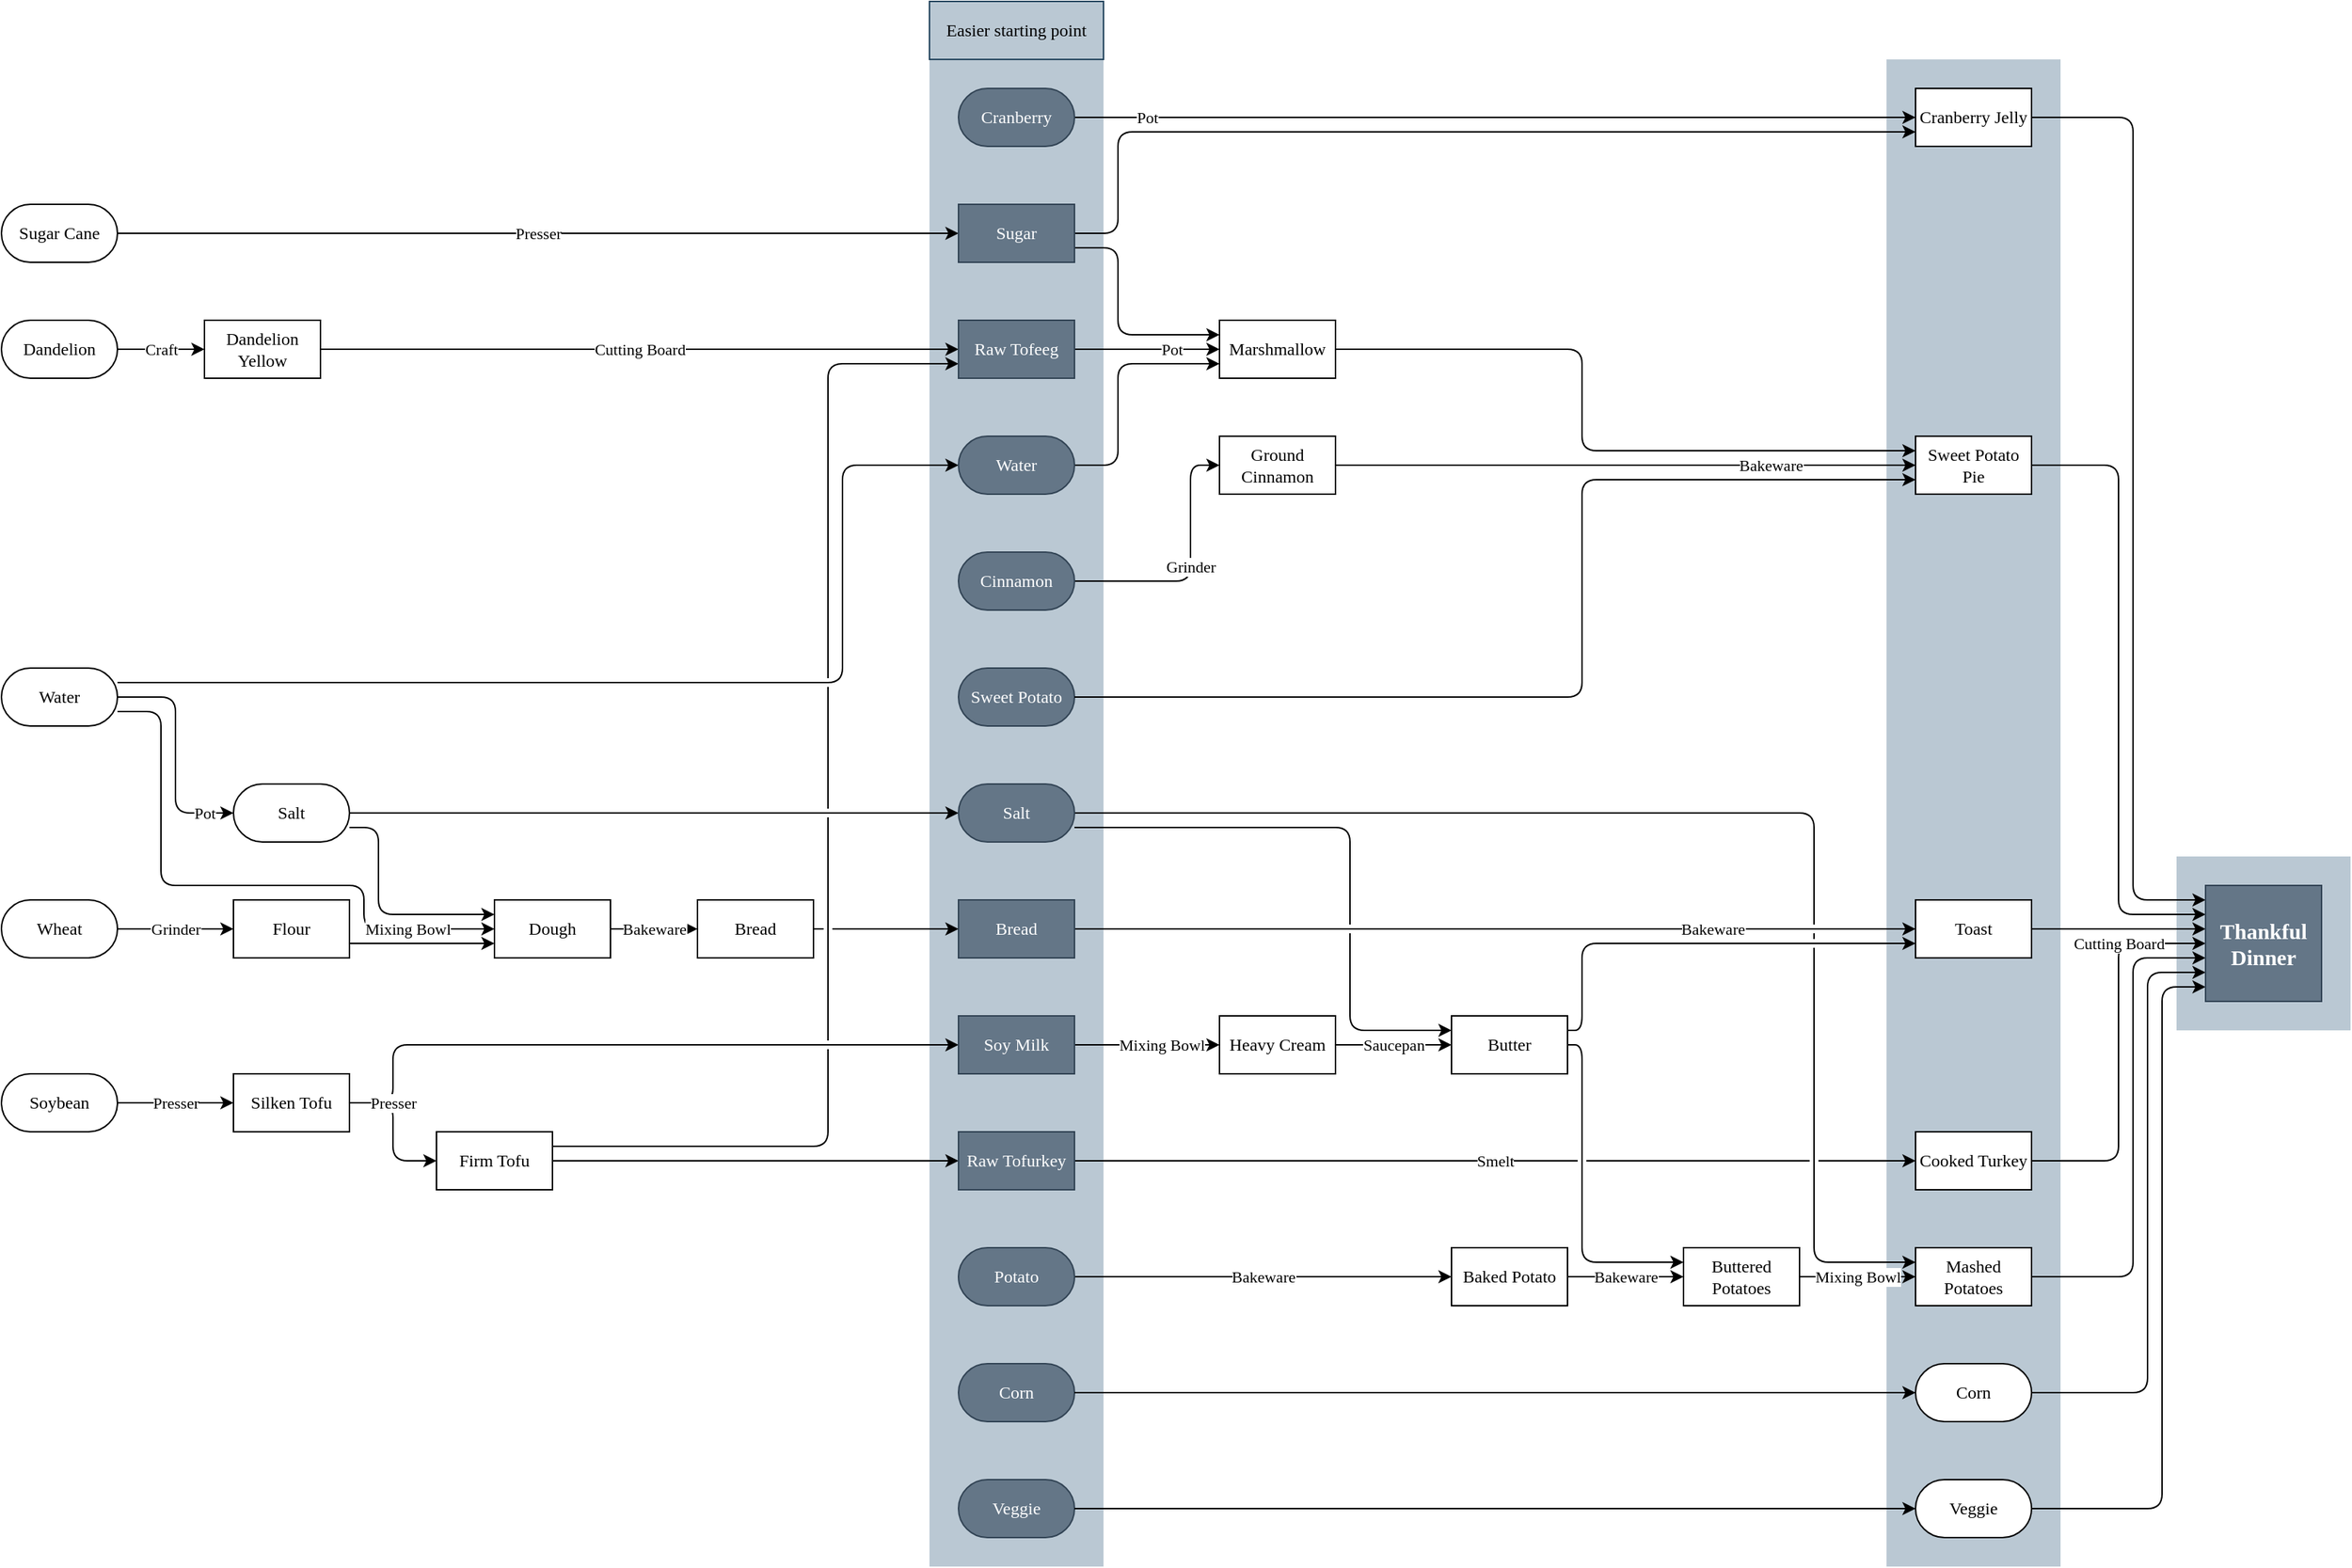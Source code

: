 <mxfile version="14.1.8" type="device" pages="2"><diagram name="Copy of Copy of Page-2" id="fVWn1K4EmWnasQKY7UFF"><mxGraphModel dx="1086" dy="846" grid="1" gridSize="10" guides="1" tooltips="1" connect="1" arrows="1" fold="1" page="1" pageScale="1" pageWidth="827" pageHeight="1169" math="0" shadow="0" extFonts="century gothic^https://fonts.googleapis.com/css?family=century+gothic"><root><mxCell id="wWzTCVLIrNzynzeQFLA0-0"/><mxCell id="wWzTCVLIrNzynzeQFLA0-1" parent="wWzTCVLIrNzynzeQFLA0-0"/><mxCell id="wWzTCVLIrNzynzeQFLA0-2" value="" style="rounded=0;whiteSpace=wrap;html=1;shadow=0;glass=0;startSize=0;fillColor=#bac8d3;strokeColor=none;fontFamily=century gothic;FType=g;" parent="wWzTCVLIrNzynzeQFLA0-1" vertex="1"><mxGeometry x="1520" y="650" width="120" height="120" as="geometry"/></mxCell><mxCell id="wWzTCVLIrNzynzeQFLA0-3" value="" style="rounded=0;whiteSpace=wrap;html=1;shadow=0;glass=0;startSize=0;fillColor=#bac8d3;strokeColor=none;fontFamily=century gothic;FType=g;" parent="wWzTCVLIrNzynzeQFLA0-1" vertex="1"><mxGeometry x="1320" y="100" width="120" height="1040" as="geometry"/></mxCell><mxCell id="wWzTCVLIrNzynzeQFLA0-4" value="" style="rounded=0;whiteSpace=wrap;html=1;shadow=0;glass=0;startSize=0;fillColor=#bac8d3;strokeColor=none;fontFamily=century gothic;FType=g;" parent="wWzTCVLIrNzynzeQFLA0-1" vertex="1"><mxGeometry x="660" y="100" width="120" height="1040" as="geometry"/></mxCell><mxCell id="wWzTCVLIrNzynzeQFLA0-5" value="Presser" style="edgeStyle=orthogonalEdgeStyle;rounded=1;orthogonalLoop=1;jettySize=auto;html=1;startSize=0;jumpStyle=gap;fontFamily=century gothic;FType=g;" parent="wWzTCVLIrNzynzeQFLA0-1" source="wWzTCVLIrNzynzeQFLA0-6" target="wWzTCVLIrNzynzeQFLA0-32" edge="1"><mxGeometry relative="1" as="geometry"/></mxCell><mxCell id="wWzTCVLIrNzynzeQFLA0-6" value="Sugar Cane" style="rounded=1;whiteSpace=wrap;html=1;startSize=0;arcSize=50;fontFamily=century gothic;FType=g;" parent="wWzTCVLIrNzynzeQFLA0-1" vertex="1"><mxGeometry x="20" y="200" width="80" height="40" as="geometry"/></mxCell><mxCell id="wWzTCVLIrNzynzeQFLA0-7" value="Grinder" style="edgeStyle=orthogonalEdgeStyle;rounded=1;orthogonalLoop=1;jettySize=auto;html=1;startSize=0;jumpStyle=gap;entryX=0;entryY=0.5;entryDx=0;entryDy=0;fontFamily=century gothic;FType=g;" parent="wWzTCVLIrNzynzeQFLA0-1" source="wWzTCVLIrNzynzeQFLA0-8" target="wWzTCVLIrNzynzeQFLA0-34" edge="1"><mxGeometry relative="1" as="geometry"><Array as="points"><mxPoint x="840" y="460"/><mxPoint x="840" y="380"/></Array></mxGeometry></mxCell><mxCell id="wWzTCVLIrNzynzeQFLA0-8" value="Cinnamon" style="rounded=1;whiteSpace=wrap;html=1;startSize=0;arcSize=50;fillColor=#647687;strokeColor=#314354;fontColor=#ffffff;fontFamily=century gothic;FType=g;" parent="wWzTCVLIrNzynzeQFLA0-1" vertex="1"><mxGeometry x="680" y="440" width="80" height="40" as="geometry"/></mxCell><mxCell id="wWzTCVLIrNzynzeQFLA0-10" value="Sweet Potato" style="rounded=1;whiteSpace=wrap;html=1;startSize=0;arcSize=50;fillColor=#647687;strokeColor=#314354;fontColor=#ffffff;fontFamily=century gothic;FType=g;" parent="wWzTCVLIrNzynzeQFLA0-1" vertex="1"><mxGeometry x="680" y="520" width="80" height="40" as="geometry"/></mxCell><mxCell id="wWzTCVLIrNzynzeQFLA0-11" value="Pot" style="edgeStyle=orthogonalEdgeStyle;rounded=1;orthogonalLoop=1;jettySize=auto;html=1;startSize=0;entryX=0;entryY=0.5;entryDx=0;entryDy=0;jumpStyle=gap;fontFamily=century gothic;FType=g;" parent="wWzTCVLIrNzynzeQFLA0-1" source="wWzTCVLIrNzynzeQFLA0-14" target="wWzTCVLIrNzynzeQFLA0-17" edge="1"><mxGeometry x="0.75" relative="1" as="geometry"><Array as="points"><mxPoint x="140" y="540"/><mxPoint x="140" y="620"/></Array><mxPoint as="offset"/></mxGeometry></mxCell><mxCell id="wWzTCVLIrNzynzeQFLA0-12" value="Mixing Bowl" style="edgeStyle=orthogonalEdgeStyle;rounded=1;orthogonalLoop=1;jettySize=auto;html=1;startSize=0;jumpStyle=gap;exitX=1;exitY=0.75;exitDx=0;exitDy=0;entryX=0;entryY=0.5;entryDx=0;entryDy=0;fontFamily=century gothic;FType=g;" parent="wWzTCVLIrNzynzeQFLA0-1" source="wWzTCVLIrNzynzeQFLA0-14" target="wWzTCVLIrNzynzeQFLA0-52" edge="1"><mxGeometry x="0.707" relative="1" as="geometry"><mxPoint x="80" y="580" as="sourcePoint"/><Array as="points"><mxPoint x="130" y="550"/><mxPoint x="130" y="670"/><mxPoint x="270" y="670"/><mxPoint x="270" y="700"/></Array><mxPoint as="offset"/></mxGeometry></mxCell><mxCell id="wWzTCVLIrNzynzeQFLA0-13" style="edgeStyle=orthogonalEdgeStyle;rounded=1;jumpStyle=gap;orthogonalLoop=1;jettySize=auto;html=1;startSize=0;fontFamily=century gothic;FType=g;" parent="wWzTCVLIrNzynzeQFLA0-1" source="wWzTCVLIrNzynzeQFLA0-14" target="wWzTCVLIrNzynzeQFLA0-76" edge="1"><mxGeometry relative="1" as="geometry"><Array as="points"><mxPoint x="600" y="530"/><mxPoint x="600" y="380"/></Array></mxGeometry></mxCell><mxCell id="wWzTCVLIrNzynzeQFLA0-14" value="Water" style="rounded=1;whiteSpace=wrap;html=1;startSize=0;arcSize=50;fontFamily=century gothic;FType=g;" parent="wWzTCVLIrNzynzeQFLA0-1" vertex="1"><mxGeometry x="20" y="520" width="80" height="40" as="geometry"/></mxCell><mxCell id="wWzTCVLIrNzynzeQFLA0-15" style="edgeStyle=orthogonalEdgeStyle;rounded=1;jumpStyle=gap;orthogonalLoop=1;jettySize=auto;html=1;startSize=0;fontFamily=century gothic;FType=g;" parent="wWzTCVLIrNzynzeQFLA0-1" source="wWzTCVLIrNzynzeQFLA0-17" target="wWzTCVLIrNzynzeQFLA0-74" edge="1"><mxGeometry relative="1" as="geometry"/></mxCell><mxCell id="wWzTCVLIrNzynzeQFLA0-16" style="edgeStyle=orthogonalEdgeStyle;rounded=1;jumpStyle=gap;orthogonalLoop=1;jettySize=auto;html=1;entryX=0;entryY=0.25;entryDx=0;entryDy=0;startSize=0;fontFamily=century gothic;FType=g;" parent="wWzTCVLIrNzynzeQFLA0-1" source="wWzTCVLIrNzynzeQFLA0-17" target="wWzTCVLIrNzynzeQFLA0-52" edge="1"><mxGeometry relative="1" as="geometry"><Array as="points"><mxPoint x="280" y="630"/><mxPoint x="280" y="690"/></Array></mxGeometry></mxCell><mxCell id="wWzTCVLIrNzynzeQFLA0-17" value="Salt" style="rounded=1;whiteSpace=wrap;html=1;startSize=0;arcSize=50;fontFamily=century gothic;FType=g;" parent="wWzTCVLIrNzynzeQFLA0-1" vertex="1"><mxGeometry x="180" y="600" width="80" height="40" as="geometry"/></mxCell><mxCell id="wWzTCVLIrNzynzeQFLA0-18" value="Grinder" style="edgeStyle=orthogonalEdgeStyle;rounded=1;orthogonalLoop=1;jettySize=auto;html=1;startSize=0;jumpStyle=gap;fontFamily=century gothic;FType=g;" parent="wWzTCVLIrNzynzeQFLA0-1" source="wWzTCVLIrNzynzeQFLA0-19" target="wWzTCVLIrNzynzeQFLA0-36" edge="1"><mxGeometry relative="1" as="geometry"/></mxCell><mxCell id="wWzTCVLIrNzynzeQFLA0-19" value="Wheat" style="rounded=1;whiteSpace=wrap;html=1;startSize=0;arcSize=50;fontFamily=century gothic;FType=g;" parent="wWzTCVLIrNzynzeQFLA0-1" vertex="1"><mxGeometry x="20" y="680" width="80" height="40" as="geometry"/></mxCell><mxCell id="wWzTCVLIrNzynzeQFLA0-20" value="Craft" style="edgeStyle=orthogonalEdgeStyle;rounded=1;orthogonalLoop=1;jettySize=auto;html=1;startSize=0;jumpStyle=gap;fontFamily=century gothic;FType=g;" parent="wWzTCVLIrNzynzeQFLA0-1" source="wWzTCVLIrNzynzeQFLA0-21" target="wWzTCVLIrNzynzeQFLA0-38" edge="1"><mxGeometry relative="1" as="geometry"/></mxCell><mxCell id="wWzTCVLIrNzynzeQFLA0-21" value="&lt;div&gt;Dandelion&lt;/div&gt;" style="rounded=1;whiteSpace=wrap;html=1;startSize=0;arcSize=50;fontFamily=century gothic;FType=g;" parent="wWzTCVLIrNzynzeQFLA0-1" vertex="1"><mxGeometry x="20" y="280" width="80" height="40" as="geometry"/></mxCell><mxCell id="wWzTCVLIrNzynzeQFLA0-22" value="Presser" style="edgeStyle=orthogonalEdgeStyle;rounded=1;orthogonalLoop=1;jettySize=auto;html=1;startSize=0;jumpStyle=gap;fontFamily=century gothic;FType=g;" parent="wWzTCVLIrNzynzeQFLA0-1" source="wWzTCVLIrNzynzeQFLA0-23" target="wWzTCVLIrNzynzeQFLA0-41" edge="1"><mxGeometry relative="1" as="geometry"/></mxCell><mxCell id="wWzTCVLIrNzynzeQFLA0-23" value="Soybean" style="rounded=1;whiteSpace=wrap;html=1;startSize=0;arcSize=50;fontFamily=century gothic;FType=g;" parent="wWzTCVLIrNzynzeQFLA0-1" vertex="1"><mxGeometry x="20" y="800" width="80" height="40" as="geometry"/></mxCell><mxCell id="wWzTCVLIrNzynzeQFLA0-24" value="Bakeware" style="edgeStyle=orthogonalEdgeStyle;rounded=1;jumpStyle=gap;orthogonalLoop=1;jettySize=auto;html=1;startSize=0;fontFamily=century gothic;FType=g;" parent="wWzTCVLIrNzynzeQFLA0-1" source="wWzTCVLIrNzynzeQFLA0-25" target="wWzTCVLIrNzynzeQFLA0-86" edge="1"><mxGeometry relative="1" as="geometry"><mxPoint x="1020" y="940" as="targetPoint"/></mxGeometry></mxCell><mxCell id="wWzTCVLIrNzynzeQFLA0-25" value="Potato" style="rounded=1;whiteSpace=wrap;html=1;startSize=0;arcSize=50;fillColor=#647687;strokeColor=#314354;fontColor=#ffffff;fontFamily=century gothic;FType=g;" parent="wWzTCVLIrNzynzeQFLA0-1" vertex="1"><mxGeometry x="680" y="920" width="80" height="40" as="geometry"/></mxCell><mxCell id="wWzTCVLIrNzynzeQFLA0-27" value="Corn" style="rounded=1;whiteSpace=wrap;html=1;startSize=0;arcSize=50;fillColor=#647687;strokeColor=#314354;fontColor=#ffffff;fontFamily=century gothic;FType=g;" parent="wWzTCVLIrNzynzeQFLA0-1" vertex="1"><mxGeometry x="680" y="1000" width="80" height="40" as="geometry"/></mxCell><mxCell id="wWzTCVLIrNzynzeQFLA0-29" value="Veggie" style="rounded=1;whiteSpace=wrap;html=1;startSize=0;arcSize=50;fillColor=#647687;strokeColor=#314354;fontColor=#ffffff;fontFamily=century gothic;FType=g;" parent="wWzTCVLIrNzynzeQFLA0-1" vertex="1"><mxGeometry x="680" y="1080" width="80" height="40" as="geometry"/></mxCell><mxCell id="wWzTCVLIrNzynzeQFLA0-30" style="edgeStyle=orthogonalEdgeStyle;rounded=1;jumpStyle=gap;orthogonalLoop=1;jettySize=auto;html=1;startSize=0;fontFamily=century gothic;FType=g;" parent="wWzTCVLIrNzynzeQFLA0-1" source="wWzTCVLIrNzynzeQFLA0-32" target="wWzTCVLIrNzynzeQFLA0-80" edge="1"><mxGeometry relative="1" as="geometry"><Array as="points"><mxPoint x="790" y="230"/><mxPoint x="790" y="290"/></Array></mxGeometry></mxCell><mxCell id="wWzTCVLIrNzynzeQFLA0-31" style="edgeStyle=orthogonalEdgeStyle;rounded=1;jumpStyle=gap;orthogonalLoop=1;jettySize=auto;html=1;startSize=0;fontFamily=century gothic;FType=g;" parent="wWzTCVLIrNzynzeQFLA0-1" source="wWzTCVLIrNzynzeQFLA0-32" target="wWzTCVLIrNzynzeQFLA0-48" edge="1"><mxGeometry relative="1" as="geometry"><Array as="points"><mxPoint x="790" y="220"/><mxPoint x="790" y="150"/></Array></mxGeometry></mxCell><mxCell id="wWzTCVLIrNzynzeQFLA0-32" value="Sugar" style="rounded=0;whiteSpace=wrap;html=1;startSize=0;fillColor=#647687;strokeColor=#314354;fontColor=#ffffff;fontFamily=century gothic;FType=g;" parent="wWzTCVLIrNzynzeQFLA0-1" vertex="1"><mxGeometry x="680" y="200" width="80" height="40" as="geometry"/></mxCell><mxCell id="wWzTCVLIrNzynzeQFLA0-33" value="Bakeware" style="edgeStyle=orthogonalEdgeStyle;rounded=1;jumpStyle=gap;orthogonalLoop=1;jettySize=auto;html=1;entryX=0;entryY=0.5;entryDx=0;entryDy=0;startSize=0;fontFamily=century gothic;FType=g;" parent="wWzTCVLIrNzynzeQFLA0-1" source="wWzTCVLIrNzynzeQFLA0-34" target="wWzTCVLIrNzynzeQFLA0-82" edge="1"><mxGeometry x="0.5" relative="1" as="geometry"><mxPoint as="offset"/></mxGeometry></mxCell><mxCell id="wWzTCVLIrNzynzeQFLA0-34" value="Ground Cinnamon" style="rounded=0;whiteSpace=wrap;html=1;startSize=0;fontFamily=century gothic;FType=g;" parent="wWzTCVLIrNzynzeQFLA0-1" vertex="1"><mxGeometry x="860" y="360" width="80" height="40" as="geometry"/></mxCell><mxCell id="wWzTCVLIrNzynzeQFLA0-35" value="" style="edgeStyle=orthogonalEdgeStyle;rounded=1;orthogonalLoop=1;jettySize=auto;html=1;startSize=0;jumpStyle=gap;fontFamily=century gothic;FType=g;" parent="wWzTCVLIrNzynzeQFLA0-1" source="wWzTCVLIrNzynzeQFLA0-36" target="wWzTCVLIrNzynzeQFLA0-52" edge="1"><mxGeometry relative="1" as="geometry"><Array as="points"><mxPoint x="280" y="710"/><mxPoint x="280" y="710"/></Array><mxPoint as="offset"/></mxGeometry></mxCell><mxCell id="wWzTCVLIrNzynzeQFLA0-36" value="Flour" style="rounded=0;whiteSpace=wrap;html=1;startSize=0;fontFamily=century gothic;FType=g;" parent="wWzTCVLIrNzynzeQFLA0-1" vertex="1"><mxGeometry x="180" y="680" width="80" height="40" as="geometry"/></mxCell><mxCell id="wWzTCVLIrNzynzeQFLA0-37" value="Cutting Board" style="edgeStyle=orthogonalEdgeStyle;rounded=1;jumpStyle=gap;orthogonalLoop=1;jettySize=auto;html=1;startSize=0;fontFamily=century gothic;FType=g;" parent="wWzTCVLIrNzynzeQFLA0-1" source="wWzTCVLIrNzynzeQFLA0-38" target="wWzTCVLIrNzynzeQFLA0-78" edge="1"><mxGeometry relative="1" as="geometry"/></mxCell><mxCell id="wWzTCVLIrNzynzeQFLA0-38" value="Dandelion Yellow" style="rounded=0;whiteSpace=wrap;html=1;startSize=0;fontFamily=century gothic;FType=g;" parent="wWzTCVLIrNzynzeQFLA0-1" vertex="1"><mxGeometry x="160" y="280" width="80" height="40" as="geometry"/></mxCell><mxCell id="wWzTCVLIrNzynzeQFLA0-39" style="edgeStyle=orthogonalEdgeStyle;rounded=1;orthogonalLoop=1;jettySize=auto;html=1;startSize=0;jumpStyle=gap;fontFamily=century gothic;FType=g;" parent="wWzTCVLIrNzynzeQFLA0-1" source="wWzTCVLIrNzynzeQFLA0-41" target="wWzTCVLIrNzynzeQFLA0-44" edge="1"><mxGeometry relative="1" as="geometry"/></mxCell><mxCell id="wWzTCVLIrNzynzeQFLA0-40" value="Presser" style="edgeStyle=orthogonalEdgeStyle;rounded=1;orthogonalLoop=1;jettySize=auto;html=1;startSize=0;jumpStyle=gap;fontFamily=century gothic;FType=g;" parent="wWzTCVLIrNzynzeQFLA0-1" source="wWzTCVLIrNzynzeQFLA0-41" target="wWzTCVLIrNzynzeQFLA0-46" edge="1"><mxGeometry x="-0.87" relative="1" as="geometry"><mxPoint as="offset"/><mxPoint x="500" y="780.0" as="targetPoint"/><Array as="points"><mxPoint x="290" y="820"/><mxPoint x="290" y="780"/></Array></mxGeometry></mxCell><mxCell id="wWzTCVLIrNzynzeQFLA0-41" value="Silken Tofu" style="rounded=0;whiteSpace=wrap;html=1;startSize=0;fontFamily=century gothic;FType=g;" parent="wWzTCVLIrNzynzeQFLA0-1" vertex="1"><mxGeometry x="180" y="800" width="80" height="40" as="geometry"/></mxCell><mxCell id="wWzTCVLIrNzynzeQFLA0-42" style="edgeStyle=orthogonalEdgeStyle;rounded=1;jumpStyle=gap;orthogonalLoop=1;jettySize=auto;html=1;startSize=0;fontFamily=century gothic;FType=g;" parent="wWzTCVLIrNzynzeQFLA0-1" source="wWzTCVLIrNzynzeQFLA0-44" target="wWzTCVLIrNzynzeQFLA0-84" edge="1"><mxGeometry relative="1" as="geometry"><mxPoint x="1200" y="860" as="targetPoint"/></mxGeometry></mxCell><mxCell id="wWzTCVLIrNzynzeQFLA0-43" style="edgeStyle=orthogonalEdgeStyle;rounded=1;jumpStyle=gap;orthogonalLoop=1;jettySize=auto;html=1;startSize=0;fontFamily=century gothic;FType=g;" parent="wWzTCVLIrNzynzeQFLA0-1" source="wWzTCVLIrNzynzeQFLA0-44" target="wWzTCVLIrNzynzeQFLA0-78" edge="1"><mxGeometry relative="1" as="geometry"><Array as="points"><mxPoint x="590" y="850"/><mxPoint x="590" y="310"/></Array></mxGeometry></mxCell><mxCell id="wWzTCVLIrNzynzeQFLA0-44" value="Firm Tofu" style="rounded=0;whiteSpace=wrap;html=1;startSize=0;fontFamily=century gothic;FType=g;" parent="wWzTCVLIrNzynzeQFLA0-1" vertex="1"><mxGeometry x="320" y="840" width="80" height="40" as="geometry"/></mxCell><mxCell id="wWzTCVLIrNzynzeQFLA0-45" value="Mixing Bowl" style="edgeStyle=orthogonalEdgeStyle;rounded=1;orthogonalLoop=1;jettySize=auto;html=1;startSize=0;jumpStyle=gap;fontFamily=century gothic;FType=g;" parent="wWzTCVLIrNzynzeQFLA0-1" source="wWzTCVLIrNzynzeQFLA0-46" target="wWzTCVLIrNzynzeQFLA0-60" edge="1"><mxGeometry x="0.2" relative="1" as="geometry"><mxPoint as="offset"/></mxGeometry></mxCell><mxCell id="wWzTCVLIrNzynzeQFLA0-46" value="Soy Milk" style="rounded=0;whiteSpace=wrap;html=1;startSize=0;fillColor=#647687;strokeColor=#314354;fontColor=#ffffff;fontFamily=century gothic;FType=g;" parent="wWzTCVLIrNzynzeQFLA0-1" vertex="1"><mxGeometry x="680" y="760" width="80" height="40" as="geometry"/></mxCell><mxCell id="wWzTCVLIrNzynzeQFLA0-47" style="edgeStyle=orthogonalEdgeStyle;rounded=1;jumpStyle=gap;orthogonalLoop=1;jettySize=auto;html=1;startSize=0;fontFamily=century gothic;FType=g;" parent="wWzTCVLIrNzynzeQFLA0-1" source="wWzTCVLIrNzynzeQFLA0-48" target="wWzTCVLIrNzynzeQFLA0-95" edge="1"><mxGeometry relative="1" as="geometry"><Array as="points"><mxPoint x="1490" y="140"/><mxPoint x="1490" y="680"/></Array></mxGeometry></mxCell><mxCell id="wWzTCVLIrNzynzeQFLA0-48" value="Cranberry Jelly" style="rounded=0;whiteSpace=wrap;html=1;startSize=0;fontFamily=century gothic;FType=g;" parent="wWzTCVLIrNzynzeQFLA0-1" vertex="1"><mxGeometry x="1340" y="120" width="80" height="40" as="geometry"/></mxCell><mxCell id="wWzTCVLIrNzynzeQFLA0-49" value="Cutting Board" style="edgeStyle=orthogonalEdgeStyle;rounded=1;jumpStyle=gap;orthogonalLoop=1;jettySize=auto;html=1;startSize=0;fontFamily=century gothic;FType=g;" parent="wWzTCVLIrNzynzeQFLA0-1" source="wWzTCVLIrNzynzeQFLA0-50" target="wWzTCVLIrNzynzeQFLA0-95" edge="1"><mxGeometry x="0.556" relative="1" as="geometry"><Array as="points"><mxPoint x="1480" y="860"/><mxPoint x="1480" y="710"/></Array><mxPoint as="offset"/></mxGeometry></mxCell><mxCell id="wWzTCVLIrNzynzeQFLA0-50" value="Cooked Turkey" style="rounded=0;whiteSpace=wrap;html=1;startSize=0;fontFamily=century gothic;FType=g;" parent="wWzTCVLIrNzynzeQFLA0-1" vertex="1"><mxGeometry x="1340" y="840" width="80" height="40" as="geometry"/></mxCell><mxCell id="wWzTCVLIrNzynzeQFLA0-51" value="Bakeware" style="edgeStyle=orthogonalEdgeStyle;rounded=1;orthogonalLoop=1;jettySize=auto;html=1;startSize=0;jumpStyle=gap;fontFamily=century gothic;FType=g;" parent="wWzTCVLIrNzynzeQFLA0-1" source="wWzTCVLIrNzynzeQFLA0-52" target="wWzTCVLIrNzynzeQFLA0-56" edge="1"><mxGeometry relative="1" as="geometry"/></mxCell><mxCell id="wWzTCVLIrNzynzeQFLA0-52" value="Dough" style="rounded=0;whiteSpace=wrap;html=1;startSize=0;fontFamily=century gothic;FType=g;" parent="wWzTCVLIrNzynzeQFLA0-1" vertex="1"><mxGeometry x="360" y="680" width="80" height="40" as="geometry"/></mxCell><mxCell id="wWzTCVLIrNzynzeQFLA0-55" value="Bakeware" style="edgeStyle=orthogonalEdgeStyle;rounded=1;orthogonalLoop=1;jettySize=auto;html=1;startSize=0;jumpStyle=gap;fontFamily=century gothic;FType=g;" parent="wWzTCVLIrNzynzeQFLA0-1" source="xTABMS7bQRLnG2rafBCB-0" target="wWzTCVLIrNzynzeQFLA0-58" edge="1"><mxGeometry x="0.517" relative="1" as="geometry"><mxPoint as="offset"/></mxGeometry></mxCell><mxCell id="wWzTCVLIrNzynzeQFLA0-56" value="Bread" style="rounded=0;whiteSpace=wrap;html=1;startSize=0;fontFamily=century gothic;FType=g;" parent="wWzTCVLIrNzynzeQFLA0-1" vertex="1"><mxGeometry x="500" y="680" width="80" height="40" as="geometry"/></mxCell><mxCell id="wWzTCVLIrNzynzeQFLA0-57" style="edgeStyle=orthogonalEdgeStyle;rounded=1;jumpStyle=gap;orthogonalLoop=1;jettySize=auto;html=1;startSize=0;fontFamily=century gothic;FType=g;" parent="wWzTCVLIrNzynzeQFLA0-1" source="wWzTCVLIrNzynzeQFLA0-58" target="wWzTCVLIrNzynzeQFLA0-95" edge="1"><mxGeometry relative="1" as="geometry"><Array as="points"><mxPoint x="1510" y="700"/><mxPoint x="1510" y="700"/></Array></mxGeometry></mxCell><mxCell id="wWzTCVLIrNzynzeQFLA0-58" value="Toast" style="rounded=0;whiteSpace=wrap;html=1;startSize=0;fontFamily=century gothic;FType=g;" parent="wWzTCVLIrNzynzeQFLA0-1" vertex="1"><mxGeometry x="1340" y="680" width="80" height="40" as="geometry"/></mxCell><mxCell id="wWzTCVLIrNzynzeQFLA0-59" value="Saucepan" style="edgeStyle=orthogonalEdgeStyle;rounded=1;orthogonalLoop=1;jettySize=auto;html=1;startSize=0;jumpStyle=gap;fontFamily=century gothic;FType=g;" parent="wWzTCVLIrNzynzeQFLA0-1" source="wWzTCVLIrNzynzeQFLA0-60" target="wWzTCVLIrNzynzeQFLA0-63" edge="1"><mxGeometry relative="1" as="geometry"/></mxCell><mxCell id="wWzTCVLIrNzynzeQFLA0-60" value="Heavy Cream" style="rounded=0;whiteSpace=wrap;html=1;startSize=0;fontFamily=century gothic;FType=g;" parent="wWzTCVLIrNzynzeQFLA0-1" vertex="1"><mxGeometry x="860" y="760" width="80" height="40" as="geometry"/></mxCell><mxCell id="wWzTCVLIrNzynzeQFLA0-61" style="edgeStyle=orthogonalEdgeStyle;rounded=1;jumpStyle=gap;orthogonalLoop=1;jettySize=auto;html=1;entryX=0;entryY=0.75;entryDx=0;entryDy=0;startSize=0;fontFamily=century gothic;FType=g;" parent="wWzTCVLIrNzynzeQFLA0-1" source="wWzTCVLIrNzynzeQFLA0-63" target="wWzTCVLIrNzynzeQFLA0-58" edge="1"><mxGeometry relative="1" as="geometry"><Array as="points"><mxPoint x="1110" y="770"/><mxPoint x="1110" y="710"/></Array></mxGeometry></mxCell><mxCell id="wWzTCVLIrNzynzeQFLA0-62" style="edgeStyle=orthogonalEdgeStyle;rounded=1;jumpStyle=gap;orthogonalLoop=1;jettySize=auto;html=1;entryX=0;entryY=0.25;entryDx=0;entryDy=0;startSize=0;fontFamily=century gothic;FType=g;" parent="wWzTCVLIrNzynzeQFLA0-1" source="wWzTCVLIrNzynzeQFLA0-63" target="wWzTCVLIrNzynzeQFLA0-88" edge="1"><mxGeometry relative="1" as="geometry"><Array as="points"><mxPoint x="1110" y="780"/><mxPoint x="1110" y="930"/></Array></mxGeometry></mxCell><mxCell id="wWzTCVLIrNzynzeQFLA0-63" value="Butter" style="rounded=0;whiteSpace=wrap;html=1;startSize=0;fontFamily=century gothic;FType=g;" parent="wWzTCVLIrNzynzeQFLA0-1" vertex="1"><mxGeometry x="1020" y="760" width="80" height="40" as="geometry"/></mxCell><mxCell id="wWzTCVLIrNzynzeQFLA0-64" value="Pot" style="edgeStyle=orthogonalEdgeStyle;rounded=1;jumpStyle=gap;orthogonalLoop=1;jettySize=auto;html=1;startSize=0;fontFamily=century gothic;FType=g;" parent="wWzTCVLIrNzynzeQFLA0-1" source="wWzTCVLIrNzynzeQFLA0-65" target="wWzTCVLIrNzynzeQFLA0-48" edge="1"><mxGeometry x="-0.828" relative="1" as="geometry"><mxPoint as="offset"/></mxGeometry></mxCell><mxCell id="wWzTCVLIrNzynzeQFLA0-65" value="Cranberry" style="rounded=1;whiteSpace=wrap;html=1;startSize=0;arcSize=50;fillColor=#647687;strokeColor=#314354;fontColor=#ffffff;fontFamily=century gothic;FType=g;" parent="wWzTCVLIrNzynzeQFLA0-1" vertex="1"><mxGeometry x="680" y="120" width="80" height="40" as="geometry"/></mxCell><mxCell id="wWzTCVLIrNzynzeQFLA0-66" style="edgeStyle=orthogonalEdgeStyle;rounded=1;jumpStyle=gap;orthogonalLoop=1;jettySize=auto;html=1;startSize=0;fontFamily=century gothic;FType=g;" parent="wWzTCVLIrNzynzeQFLA0-1" source="wWzTCVLIrNzynzeQFLA0-10" target="wWzTCVLIrNzynzeQFLA0-82" edge="1"><mxGeometry relative="1" as="geometry"><Array as="points"><mxPoint x="1110" y="540"/><mxPoint x="1110" y="390"/></Array><mxPoint x="1100" y="460" as="sourcePoint"/></mxGeometry></mxCell><mxCell id="wWzTCVLIrNzynzeQFLA0-68" style="edgeStyle=orthogonalEdgeStyle;rounded=1;jumpStyle=gap;orthogonalLoop=1;jettySize=auto;html=1;startSize=0;fontFamily=century gothic;FType=g;" parent="wWzTCVLIrNzynzeQFLA0-1" source="wWzTCVLIrNzynzeQFLA0-27" target="wWzTCVLIrNzynzeQFLA0-92" edge="1"><mxGeometry relative="1" as="geometry"><mxPoint x="1100" y="1020" as="sourcePoint"/></mxGeometry></mxCell><mxCell id="wWzTCVLIrNzynzeQFLA0-70" style="edgeStyle=orthogonalEdgeStyle;rounded=1;jumpStyle=gap;orthogonalLoop=1;jettySize=auto;html=1;startSize=0;fontFamily=century gothic;FType=g;" parent="wWzTCVLIrNzynzeQFLA0-1" source="wWzTCVLIrNzynzeQFLA0-29" target="wWzTCVLIrNzynzeQFLA0-94" edge="1"><mxGeometry relative="1" as="geometry"><mxPoint x="1100" y="1100" as="sourcePoint"/></mxGeometry></mxCell><mxCell id="wWzTCVLIrNzynzeQFLA0-72" value="" style="edgeStyle=orthogonalEdgeStyle;rounded=1;jumpStyle=gap;orthogonalLoop=1;jettySize=auto;html=1;startSize=0;fontFamily=century gothic;FType=g;" parent="wWzTCVLIrNzynzeQFLA0-1" source="wWzTCVLIrNzynzeQFLA0-74" target="wWzTCVLIrNzynzeQFLA0-63" edge="1"><mxGeometry x="0.862" relative="1" as="geometry"><Array as="points"><mxPoint x="950" y="630"/><mxPoint x="950" y="770"/></Array><mxPoint as="offset"/></mxGeometry></mxCell><mxCell id="wWzTCVLIrNzynzeQFLA0-73" style="edgeStyle=orthogonalEdgeStyle;rounded=1;jumpStyle=gap;orthogonalLoop=1;jettySize=auto;html=1;entryX=0;entryY=0.25;entryDx=0;entryDy=0;startSize=0;fontFamily=century gothic;FType=g;" parent="wWzTCVLIrNzynzeQFLA0-1" source="wWzTCVLIrNzynzeQFLA0-74" target="wWzTCVLIrNzynzeQFLA0-90" edge="1"><mxGeometry relative="1" as="geometry"><Array as="points"><mxPoint x="1270" y="620"/><mxPoint x="1270" y="930"/></Array></mxGeometry></mxCell><mxCell id="wWzTCVLIrNzynzeQFLA0-74" value="Salt" style="rounded=1;whiteSpace=wrap;html=1;startSize=0;arcSize=50;fillColor=#647687;strokeColor=#314354;fontColor=#ffffff;fontFamily=century gothic;FType=g;" parent="wWzTCVLIrNzynzeQFLA0-1" vertex="1"><mxGeometry x="680" y="600" width="80" height="40" as="geometry"/></mxCell><mxCell id="wWzTCVLIrNzynzeQFLA0-75" style="edgeStyle=orthogonalEdgeStyle;rounded=1;jumpStyle=gap;orthogonalLoop=1;jettySize=auto;html=1;startSize=0;fontFamily=century gothic;FType=g;" parent="wWzTCVLIrNzynzeQFLA0-1" source="wWzTCVLIrNzynzeQFLA0-76" target="wWzTCVLIrNzynzeQFLA0-80" edge="1"><mxGeometry relative="1" as="geometry"><Array as="points"><mxPoint x="790" y="380"/><mxPoint x="790" y="310"/></Array></mxGeometry></mxCell><mxCell id="wWzTCVLIrNzynzeQFLA0-76" value="Water" style="rounded=1;whiteSpace=wrap;html=1;startSize=0;arcSize=50;fillColor=#647687;strokeColor=#314354;fontColor=#ffffff;fontFamily=century gothic;FType=g;" parent="wWzTCVLIrNzynzeQFLA0-1" vertex="1"><mxGeometry x="680" y="360" width="80" height="40" as="geometry"/></mxCell><mxCell id="wWzTCVLIrNzynzeQFLA0-77" value="Pot" style="edgeStyle=orthogonalEdgeStyle;rounded=1;jumpStyle=gap;orthogonalLoop=1;jettySize=auto;html=1;entryX=0;entryY=0.5;entryDx=0;entryDy=0;startSize=0;fontFamily=century gothic;FType=g;" parent="wWzTCVLIrNzynzeQFLA0-1" source="wWzTCVLIrNzynzeQFLA0-78" target="wWzTCVLIrNzynzeQFLA0-80" edge="1"><mxGeometry x="0.333" relative="1" as="geometry"><mxPoint as="offset"/></mxGeometry></mxCell><mxCell id="wWzTCVLIrNzynzeQFLA0-78" value="Raw Tofeeg" style="rounded=0;whiteSpace=wrap;html=1;startSize=0;fillColor=#647687;strokeColor=#314354;fontColor=#ffffff;fontFamily=century gothic;FType=g;" parent="wWzTCVLIrNzynzeQFLA0-1" vertex="1"><mxGeometry x="680" y="280" width="80" height="40" as="geometry"/></mxCell><mxCell id="wWzTCVLIrNzynzeQFLA0-79" style="edgeStyle=orthogonalEdgeStyle;rounded=1;jumpStyle=gap;orthogonalLoop=1;jettySize=auto;html=1;startSize=0;fontFamily=century gothic;FType=g;" parent="wWzTCVLIrNzynzeQFLA0-1" source="wWzTCVLIrNzynzeQFLA0-80" target="wWzTCVLIrNzynzeQFLA0-82" edge="1"><mxGeometry relative="1" as="geometry"><Array as="points"><mxPoint x="1110" y="300"/><mxPoint x="1110" y="370"/></Array></mxGeometry></mxCell><mxCell id="wWzTCVLIrNzynzeQFLA0-80" value="Marshmallow" style="rounded=0;whiteSpace=wrap;html=1;startSize=0;fontFamily=century gothic;FType=g;" parent="wWzTCVLIrNzynzeQFLA0-1" vertex="1"><mxGeometry x="860" y="280" width="80" height="40" as="geometry"/></mxCell><mxCell id="wWzTCVLIrNzynzeQFLA0-81" style="edgeStyle=orthogonalEdgeStyle;rounded=1;jumpStyle=gap;orthogonalLoop=1;jettySize=auto;html=1;startSize=0;fontFamily=century gothic;FType=g;" parent="wWzTCVLIrNzynzeQFLA0-1" source="wWzTCVLIrNzynzeQFLA0-82" target="wWzTCVLIrNzynzeQFLA0-95" edge="1"><mxGeometry relative="1" as="geometry"><Array as="points"><mxPoint x="1480" y="380"/><mxPoint x="1480" y="690"/></Array></mxGeometry></mxCell><mxCell id="wWzTCVLIrNzynzeQFLA0-82" value="Sweet Potato Pie" style="rounded=0;whiteSpace=wrap;html=1;startSize=0;fontFamily=century gothic;FType=g;" parent="wWzTCVLIrNzynzeQFLA0-1" vertex="1"><mxGeometry x="1340" y="360" width="80" height="40" as="geometry"/></mxCell><mxCell id="wWzTCVLIrNzynzeQFLA0-83" value="Smelt" style="edgeStyle=orthogonalEdgeStyle;rounded=1;jumpStyle=gap;orthogonalLoop=1;jettySize=auto;html=1;startSize=0;fontFamily=century gothic;FType=g;" parent="wWzTCVLIrNzynzeQFLA0-1" source="wWzTCVLIrNzynzeQFLA0-84" target="wWzTCVLIrNzynzeQFLA0-50" edge="1"><mxGeometry relative="1" as="geometry"/></mxCell><mxCell id="wWzTCVLIrNzynzeQFLA0-84" value="Raw Tofurkey" style="rounded=0;whiteSpace=wrap;html=1;startSize=0;fillColor=#647687;strokeColor=#314354;fontColor=#ffffff;fontFamily=century gothic;FType=g;" parent="wWzTCVLIrNzynzeQFLA0-1" vertex="1"><mxGeometry x="680" y="840" width="80" height="40" as="geometry"/></mxCell><mxCell id="wWzTCVLIrNzynzeQFLA0-85" value="Bakeware" style="edgeStyle=orthogonalEdgeStyle;rounded=1;jumpStyle=gap;orthogonalLoop=1;jettySize=auto;html=1;startSize=0;fontFamily=century gothic;FType=g;" parent="wWzTCVLIrNzynzeQFLA0-1" source="wWzTCVLIrNzynzeQFLA0-86" target="wWzTCVLIrNzynzeQFLA0-88" edge="1"><mxGeometry relative="1" as="geometry"><mxPoint as="offset"/></mxGeometry></mxCell><mxCell id="wWzTCVLIrNzynzeQFLA0-86" value="Baked Potato" style="rounded=0;whiteSpace=wrap;html=1;startSize=0;fontFamily=century gothic;FType=g;" parent="wWzTCVLIrNzynzeQFLA0-1" vertex="1"><mxGeometry x="1020" y="920" width="80" height="40" as="geometry"/></mxCell><mxCell id="wWzTCVLIrNzynzeQFLA0-87" value="Mixing Bowl" style="edgeStyle=orthogonalEdgeStyle;rounded=1;jumpStyle=gap;orthogonalLoop=1;jettySize=auto;html=1;startSize=0;fontFamily=century gothic;FType=g;" parent="wWzTCVLIrNzynzeQFLA0-1" source="wWzTCVLIrNzynzeQFLA0-88" target="wWzTCVLIrNzynzeQFLA0-90" edge="1"><mxGeometry relative="1" as="geometry"/></mxCell><mxCell id="wWzTCVLIrNzynzeQFLA0-88" value="Buttered Potatoes" style="rounded=0;whiteSpace=wrap;html=1;startSize=0;fontFamily=century gothic;FType=g;" parent="wWzTCVLIrNzynzeQFLA0-1" vertex="1"><mxGeometry x="1180" y="920" width="80" height="40" as="geometry"/></mxCell><mxCell id="wWzTCVLIrNzynzeQFLA0-89" style="edgeStyle=orthogonalEdgeStyle;rounded=1;jumpStyle=gap;orthogonalLoop=1;jettySize=auto;html=1;startSize=0;fontFamily=century gothic;FType=g;" parent="wWzTCVLIrNzynzeQFLA0-1" source="wWzTCVLIrNzynzeQFLA0-90" target="wWzTCVLIrNzynzeQFLA0-95" edge="1"><mxGeometry relative="1" as="geometry"><Array as="points"><mxPoint x="1490" y="940"/><mxPoint x="1490" y="720"/></Array></mxGeometry></mxCell><mxCell id="wWzTCVLIrNzynzeQFLA0-90" value="Mashed Potatoes" style="rounded=0;whiteSpace=wrap;html=1;startSize=0;fontFamily=century gothic;FType=g;" parent="wWzTCVLIrNzynzeQFLA0-1" vertex="1"><mxGeometry x="1340" y="920" width="80" height="40" as="geometry"/></mxCell><mxCell id="wWzTCVLIrNzynzeQFLA0-91" style="edgeStyle=orthogonalEdgeStyle;rounded=1;jumpStyle=gap;orthogonalLoop=1;jettySize=auto;html=1;startSize=0;fontFamily=century gothic;FType=g;" parent="wWzTCVLIrNzynzeQFLA0-1" source="wWzTCVLIrNzynzeQFLA0-92" target="wWzTCVLIrNzynzeQFLA0-95" edge="1"><mxGeometry relative="1" as="geometry"><Array as="points"><mxPoint x="1500" y="1020"/><mxPoint x="1500" y="730"/></Array></mxGeometry></mxCell><mxCell id="wWzTCVLIrNzynzeQFLA0-92" value="Corn" style="rounded=1;whiteSpace=wrap;html=1;startSize=0;arcSize=50;fontFamily=century gothic;FType=g;" parent="wWzTCVLIrNzynzeQFLA0-1" vertex="1"><mxGeometry x="1340" y="1000" width="80" height="40" as="geometry"/></mxCell><mxCell id="wWzTCVLIrNzynzeQFLA0-93" style="edgeStyle=orthogonalEdgeStyle;rounded=1;jumpStyle=gap;orthogonalLoop=1;jettySize=auto;html=1;startSize=0;fontFamily=century gothic;FType=g;" parent="wWzTCVLIrNzynzeQFLA0-1" source="wWzTCVLIrNzynzeQFLA0-94" target="wWzTCVLIrNzynzeQFLA0-95" edge="1"><mxGeometry relative="1" as="geometry"><Array as="points"><mxPoint x="1510" y="1100"/><mxPoint x="1510" y="740"/></Array></mxGeometry></mxCell><mxCell id="wWzTCVLIrNzynzeQFLA0-94" value="Veggie" style="rounded=1;whiteSpace=wrap;html=1;startSize=0;arcSize=50;fontFamily=century gothic;FType=g;" parent="wWzTCVLIrNzynzeQFLA0-1" vertex="1"><mxGeometry x="1340" y="1080" width="80" height="40" as="geometry"/></mxCell><mxCell id="wWzTCVLIrNzynzeQFLA0-95" value="Thankful Dinner" style="rounded=0;whiteSpace=wrap;html=1;startSize=0;fillColor=#647687;strokeColor=#314354;fontColor=#ffffff;fontStyle=1;fontSize=15;fontFamily=century gothic;FType=g;" parent="wWzTCVLIrNzynzeQFLA0-1" vertex="1"><mxGeometry x="1540" y="670" width="80" height="80" as="geometry"/></mxCell><mxCell id="xTABMS7bQRLnG2rafBCB-0" value="Bread" style="rounded=0;whiteSpace=wrap;html=1;startSize=0;fillColor=#647687;strokeColor=#314354;fontColor=#ffffff;fontFamily=century gothic;FType=g;" parent="wWzTCVLIrNzynzeQFLA0-1" vertex="1"><mxGeometry x="680" y="680" width="80" height="40" as="geometry"/></mxCell><mxCell id="xTABMS7bQRLnG2rafBCB-1" value="" style="edgeStyle=orthogonalEdgeStyle;rounded=1;orthogonalLoop=1;jettySize=auto;html=1;startSize=0;jumpStyle=gap;fontFamily=century gothic;FType=g;" parent="wWzTCVLIrNzynzeQFLA0-1" source="wWzTCVLIrNzynzeQFLA0-56" target="xTABMS7bQRLnG2rafBCB-0" edge="1"><mxGeometry x="0.8" relative="1" as="geometry"><mxPoint as="offset"/><mxPoint x="760" y="700" as="sourcePoint"/><mxPoint x="1520" y="700" as="targetPoint"/></mxGeometry></mxCell><mxCell id="xTABMS7bQRLnG2rafBCB-2" value="Easier starting point" style="text;html=1;strokeColor=#23445d;fillColor=#bac8d3;align=center;verticalAlign=middle;whiteSpace=wrap;rounded=0;fontFamily=century gothic;FType=g;" parent="wWzTCVLIrNzynzeQFLA0-1" vertex="1"><mxGeometry x="660" y="60" width="120" height="40" as="geometry"/></mxCell></root></mxGraphModel></diagram><diagram id="5Dsiq_b1JuB-UAdwURhB" name="Page-2"><mxGraphModel dx="1913" dy="846" grid="1" gridSize="10" guides="1" tooltips="1" connect="1" arrows="1" fold="1" page="1" pageScale="1" pageWidth="827" pageHeight="1169" math="0" shadow="0"><root><mxCell id="IxvyNFGS1fpZuAPOB68Y-0"/><mxCell id="IxvyNFGS1fpZuAPOB68Y-1" parent="IxvyNFGS1fpZuAPOB68Y-0"/><mxCell id="XG0RwVO0oPqEEgNmoU-b-1" style="edgeStyle=orthogonalEdgeStyle;rounded=1;orthogonalLoop=1;jettySize=auto;html=1;fontFamily=Century Gothic;fontSource=https%3A%2F%2Ffonts.googleapis.com%2Fcss%3Ffamily%3DCentury%2BGothic;fontSize=16;jumpStyle=gap;" parent="IxvyNFGS1fpZuAPOB68Y-1" source="IxvyNFGS1fpZuAPOB68Y-2" target="XG0RwVO0oPqEEgNmoU-b-0" edge="1"><mxGeometry relative="1" as="geometry"/></mxCell><mxCell id="IxvyNFGS1fpZuAPOB68Y-2" value="Cutting Board" style="swimlane;startSize=40;fillColor=#e51400;strokeColor=#B20000;fontColor=#ffffff;fontFamily=Century Gothic;fontSource=https%3A%2F%2Ffonts.googleapis.com%2Fcss%3Ffamily%3DCentury%2BGothic;" parent="IxvyNFGS1fpZuAPOB68Y-1" vertex="1"><mxGeometry x="680" y="40" width="120" height="480" as="geometry"/></mxCell><mxCell id="xh_wO186wdemU4mWh7i4-0" value="Cranberry Jelly" style="rounded=1;whiteSpace=wrap;html=1;arcSize=50;fontFamily=Century Gothic;fontSource=https%3A%2F%2Ffonts.googleapis.com%2Fcss%3Ffamily%3DCentury%2BGothic;" parent="IxvyNFGS1fpZuAPOB68Y-2" vertex="1"><mxGeometry x="20" y="120" width="80" height="40" as="geometry"/></mxCell><mxCell id="6Zzp0FijIhLDBGvw1IQz-0" value="Sweet Potato Pie" style="rounded=1;whiteSpace=wrap;html=1;arcSize=50;fontFamily=Century Gothic;fontSource=https%3A%2F%2Ffonts.googleapis.com%2Fcss%3Ffamily%3DCentury%2BGothic;" parent="IxvyNFGS1fpZuAPOB68Y-2" vertex="1"><mxGeometry x="20" y="180" width="80" height="40" as="geometry"/></mxCell><mxCell id="uLYg473w-SnjAHtRkmVB-0" value="Cooked Turkey" style="rounded=1;whiteSpace=wrap;html=1;arcSize=50;fontFamily=Century Gothic;fontSource=https%3A%2F%2Ffonts.googleapis.com%2Fcss%3Ffamily%3DCentury%2BGothic;" parent="IxvyNFGS1fpZuAPOB68Y-2" vertex="1"><mxGeometry x="20" y="240" width="80" height="40" as="geometry"/></mxCell><mxCell id="HDiRm89PE5mj0Htrtblo-0" value="Mashed Potatoes" style="rounded=1;whiteSpace=wrap;html=1;arcSize=50;fontFamily=Century Gothic;fontSource=https%3A%2F%2Ffonts.googleapis.com%2Fcss%3Ffamily%3DCentury%2BGothic;" parent="IxvyNFGS1fpZuAPOB68Y-2" vertex="1"><mxGeometry x="20" y="300" width="80" height="40" as="geometry"/></mxCell><mxCell id="HDiRm89PE5mj0Htrtblo-1" value="Corn" style="rounded=1;whiteSpace=wrap;html=1;arcSize=50;fontFamily=Century Gothic;fontSource=https%3A%2F%2Ffonts.googleapis.com%2Fcss%3Ffamily%3DCentury%2BGothic;" parent="IxvyNFGS1fpZuAPOB68Y-2" vertex="1"><mxGeometry x="20" y="360" width="80" height="40" as="geometry"/></mxCell><mxCell id="6lP2r0FXW1Hitze03to6-0" value="(Any Vegetables)" style="rounded=1;whiteSpace=wrap;html=1;arcSize=50;fontFamily=Century Gothic;fontSource=https%3A%2F%2Ffonts.googleapis.com%2Fcss%3Ffamily%3DCentury%2BGothic;" parent="IxvyNFGS1fpZuAPOB68Y-2" vertex="1"><mxGeometry x="20" y="420" width="80" height="40" as="geometry"/></mxCell><mxCell id="6Zzp0FijIhLDBGvw1IQz-1" value="Toast" style="rounded=1;whiteSpace=wrap;html=1;arcSize=50;fontFamily=Century Gothic;fontSource=https%3A%2F%2Ffonts.googleapis.com%2Fcss%3Ffamily%3DCentury%2BGothic;" parent="IxvyNFGS1fpZuAPOB68Y-2" vertex="1"><mxGeometry x="20" y="60" width="80" height="40" as="geometry"/></mxCell><mxCell id="XG0RwVO0oPqEEgNmoU-b-0" value="Thankful&lt;br&gt;Dinner" style="whiteSpace=wrap;html=1;aspect=fixed;rounded=1;fontFamily=Century Gothic;fontSource=https%3A%2F%2Ffonts.googleapis.com%2Fcss%3Ffamily%3DCentury%2BGothic;arcSize=0;fillColor=#e51400;strokeColor=#B20000;fontColor=#ffffff;fontSize=16;fontStyle=1" parent="IxvyNFGS1fpZuAPOB68Y-1" vertex="1"><mxGeometry x="680" y="560" width="120" height="120" as="geometry"/></mxCell><mxCell id="cRlCbOafzip48xXcKjtR-10" style="edgeStyle=orthogonalEdgeStyle;rounded=1;jumpStyle=gap;orthogonalLoop=1;jettySize=auto;html=1;startSize=40;fontFamily=Century Gothic;fontSource=https%3A%2F%2Ffonts.googleapis.com%2Fcss%3Ffamily%3DCentury%2BGothic;fontSize=16;fontColor=#ffffff;" parent="IxvyNFGS1fpZuAPOB68Y-1" source="cRlCbOafzip48xXcKjtR-0" target="cRlCbOafzip48xXcKjtR-8" edge="1"><mxGeometry relative="1" as="geometry"/></mxCell><mxCell id="cRlCbOafzip48xXcKjtR-0" value="Pot" style="swimlane;startSize=40;fillColor=#6d8764;strokeColor=#3A5431;fontColor=#ffffff;fontFamily=Century Gothic;fontSource=https%3A%2F%2Ffonts.googleapis.com%2Fcss%3Ffamily%3DCentury%2BGothic;" parent="IxvyNFGS1fpZuAPOB68Y-1" vertex="1"><mxGeometry x="200" y="40" width="120" height="180" as="geometry"/></mxCell><mxCell id="cRlCbOafzip48xXcKjtR-1" value="Cranberry" style="rounded=1;whiteSpace=wrap;html=1;arcSize=50;fontFamily=Century Gothic;fontSource=https%3A%2F%2Ffonts.googleapis.com%2Fcss%3Ffamily%3DCentury%2BGothic;" parent="cRlCbOafzip48xXcKjtR-0" vertex="1"><mxGeometry x="20" y="60" width="80" height="40" as="geometry"/></mxCell><mxCell id="cRlCbOafzip48xXcKjtR-2" value="Sugar" style="rounded=1;whiteSpace=wrap;html=1;arcSize=50;fontFamily=Century Gothic;fontSource=https%3A%2F%2Ffonts.googleapis.com%2Fcss%3Ffamily%3DCentury%2BGothic;" parent="cRlCbOafzip48xXcKjtR-0" vertex="1"><mxGeometry x="20" y="120" width="80" height="40" as="geometry"/></mxCell><mxCell id="cRlCbOafzip48xXcKjtR-8" value="Cranberry&lt;br&gt;Jelly" style="whiteSpace=wrap;html=1;aspect=fixed;rounded=0;fontFamily=Century Gothic;fontSource=https%3A%2F%2Ffonts.googleapis.com%2Fcss%3Ffamily%3DCentury%2BGothic;fontSize=16;arcSize=0;fillColor=#6d8764;strokeColor=#3A5431;fontColor=#ffffff;" parent="IxvyNFGS1fpZuAPOB68Y-1" vertex="1"><mxGeometry x="200" y="260" width="120" height="120" as="geometry"/></mxCell><mxCell id="0WPSzUJvRxK083Lf-csc-5" style="edgeStyle=orthogonalEdgeStyle;rounded=1;jumpStyle=gap;orthogonalLoop=1;jettySize=auto;html=1;startSize=40;fontFamily=Century Gothic;fontSource=https%3A%2F%2Ffonts.googleapis.com%2Fcss%3Ffamily%3DCentury%2BGothic;fontSize=16;fontColor=#ffffff;" parent="IxvyNFGS1fpZuAPOB68Y-1" source="0WPSzUJvRxK083Lf-csc-1" target="0WPSzUJvRxK083Lf-csc-4" edge="1"><mxGeometry relative="1" as="geometry"/></mxCell><mxCell id="0WPSzUJvRxK083Lf-csc-1" value="Bakeware" style="swimlane;startSize=40;fillColor=#6d8764;strokeColor=#3A5431;fontColor=#ffffff;fontFamily=Century Gothic;fontSource=https%3A%2F%2Ffonts.googleapis.com%2Fcss%3Ffamily%3DCentury%2BGothic;" parent="IxvyNFGS1fpZuAPOB68Y-1" vertex="1"><mxGeometry x="40" y="40" width="120" height="240" as="geometry"/></mxCell><mxCell id="0WPSzUJvRxK083Lf-csc-2" value="Sweet Potato" style="rounded=1;whiteSpace=wrap;html=1;arcSize=50;fontFamily=Century Gothic;fontSource=https%3A%2F%2Ffonts.googleapis.com%2Fcss%3Ffamily%3DCentury%2BGothic;" parent="0WPSzUJvRxK083Lf-csc-1" vertex="1"><mxGeometry x="20" y="60" width="80" height="40" as="geometry"/></mxCell><mxCell id="0WPSzUJvRxK083Lf-csc-3" value="Ground Cinnamon" style="rounded=1;whiteSpace=wrap;html=1;arcSize=50;fontFamily=Century Gothic;fontSource=https%3A%2F%2Ffonts.googleapis.com%2Fcss%3Ffamily%3DCentury%2BGothic;" parent="0WPSzUJvRxK083Lf-csc-1" vertex="1"><mxGeometry x="20" y="120" width="80" height="40" as="geometry"/></mxCell><mxCell id="0WPSzUJvRxK083Lf-csc-6" value="Marshmallow" style="rounded=1;whiteSpace=wrap;html=1;arcSize=50;fontFamily=Century Gothic;fontSource=https%3A%2F%2Ffonts.googleapis.com%2Fcss%3Ffamily%3DCentury%2BGothic;" parent="0WPSzUJvRxK083Lf-csc-1" vertex="1"><mxGeometry x="20" y="180" width="80" height="40" as="geometry"/></mxCell><mxCell id="0WPSzUJvRxK083Lf-csc-4" value="Sweet&lt;br&gt;Potato&lt;br&gt;Pie" style="whiteSpace=wrap;html=1;aspect=fixed;rounded=0;fontFamily=Century Gothic;fontSource=https%3A%2F%2Ffonts.googleapis.com%2Fcss%3Ffamily%3DCentury%2BGothic;fontSize=16;arcSize=0;fillColor=#6d8764;strokeColor=#3A5431;fontColor=#ffffff;" parent="IxvyNFGS1fpZuAPOB68Y-1" vertex="1"><mxGeometry x="40" y="320" width="120" height="120" as="geometry"/></mxCell><mxCell id="sVNtaAIIdzRpy8PlwerA-0" style="edgeStyle=orthogonalEdgeStyle;rounded=1;jumpStyle=gap;orthogonalLoop=1;jettySize=auto;html=1;startSize=40;fontFamily=Century Gothic;fontSource=https%3A%2F%2Ffonts.googleapis.com%2Fcss%3Ffamily%3DCentury%2BGothic;fontSize=16;fontColor=#ffffff;" parent="IxvyNFGS1fpZuAPOB68Y-1" source="sVNtaAIIdzRpy8PlwerA-1" target="sVNtaAIIdzRpy8PlwerA-4" edge="1"><mxGeometry relative="1" as="geometry"/></mxCell><mxCell id="sVNtaAIIdzRpy8PlwerA-1" value="Bakeware" style="swimlane;startSize=40;fillColor=#6d8764;strokeColor=#3A5431;fontColor=#ffffff;fontFamily=Century Gothic;fontSource=https%3A%2F%2Ffonts.googleapis.com%2Fcss%3Ffamily%3DCentury%2BGothic;" parent="IxvyNFGS1fpZuAPOB68Y-1" vertex="1"><mxGeometry x="360" y="40" width="120" height="120" as="geometry"/></mxCell><mxCell id="sVNtaAIIdzRpy8PlwerA-2" value="Bread" style="rounded=1;whiteSpace=wrap;html=1;arcSize=50;fontFamily=Century Gothic;fontSource=https%3A%2F%2Ffonts.googleapis.com%2Fcss%3Ffamily%3DCentury%2BGothic;" parent="sVNtaAIIdzRpy8PlwerA-1" vertex="1"><mxGeometry x="20" y="60" width="80" height="40" as="geometry"/></mxCell><mxCell id="sVNtaAIIdzRpy8PlwerA-4" value="Toast" style="whiteSpace=wrap;html=1;aspect=fixed;rounded=0;fontFamily=Century Gothic;fontSource=https%3A%2F%2Ffonts.googleapis.com%2Fcss%3Ffamily%3DCentury%2BGothic;fontSize=16;arcSize=0;fillColor=#6d8764;strokeColor=#3A5431;fontColor=#ffffff;" parent="IxvyNFGS1fpZuAPOB68Y-1" vertex="1"><mxGeometry x="360" y="200" width="120" height="120" as="geometry"/></mxCell><mxCell id="QfHq_kthOjXBWLoR45oK-0" value="Smelt" style="swimlane;startSize=40;fillColor=#6d8764;strokeColor=#3A5431;fontColor=#ffffff;fontFamily=Century Gothic;fontSource=https%3A%2F%2Ffonts.googleapis.com%2Fcss%3Ffamily%3DCentury%2BGothic;" parent="IxvyNFGS1fpZuAPOB68Y-1" vertex="1"><mxGeometry x="40" y="560" width="240" height="120" as="geometry"/></mxCell><mxCell id="QfHq_kthOjXBWLoR45oK-3" style="edgeStyle=orthogonalEdgeStyle;rounded=1;jumpStyle=gap;orthogonalLoop=1;jettySize=auto;html=1;startSize=40;fontFamily=Century Gothic;fontSource=https%3A%2F%2Ffonts.googleapis.com%2Fcss%3Ffamily%3DCentury%2BGothic;fontSize=16;fontColor=#ffffff;" parent="QfHq_kthOjXBWLoR45oK-0" source="QfHq_kthOjXBWLoR45oK-1" target="QfHq_kthOjXBWLoR45oK-2" edge="1"><mxGeometry relative="1" as="geometry"/></mxCell><mxCell id="QfHq_kthOjXBWLoR45oK-1" value="Raw Turkey" style="rounded=1;whiteSpace=wrap;html=1;arcSize=50;fontFamily=Century Gothic;fontSource=https%3A%2F%2Ffonts.googleapis.com%2Fcss%3Ffamily%3DCentury%2BGothic;" parent="QfHq_kthOjXBWLoR45oK-0" vertex="1"><mxGeometry x="20" y="60" width="80" height="40" as="geometry"/></mxCell><mxCell id="QfHq_kthOjXBWLoR45oK-2" value="Cooked Turkey" style="rounded=1;whiteSpace=wrap;html=1;arcSize=50;fontFamily=Century Gothic;fontSource=https%3A%2F%2Ffonts.googleapis.com%2Fcss%3Ffamily%3DCentury%2BGothic;" parent="QfHq_kthOjXBWLoR45oK-0" vertex="1"><mxGeometry x="140" y="60" width="80" height="40" as="geometry"/></mxCell><mxCell id="QfHq_kthOjXBWLoR45oK-4" style="edgeStyle=orthogonalEdgeStyle;rounded=1;jumpStyle=gap;orthogonalLoop=1;jettySize=auto;html=1;startSize=40;fontFamily=Century Gothic;fontSource=https%3A%2F%2Ffonts.googleapis.com%2Fcss%3Ffamily%3DCentury%2BGothic;fontSize=16;fontColor=#ffffff;" parent="IxvyNFGS1fpZuAPOB68Y-1" source="QfHq_kthOjXBWLoR45oK-2" target="QfHq_kthOjXBWLoR45oK-5" edge="1"><mxGeometry relative="1" as="geometry"><mxPoint x="340" y="640" as="targetPoint"/></mxGeometry></mxCell><mxCell id="QfHq_kthOjXBWLoR45oK-5" value="Cooked Turkey" style="rounded=1;whiteSpace=wrap;html=1;arcSize=50;fontFamily=Century Gothic;fontSource=https%3A%2F%2Ffonts.googleapis.com%2Fcss%3Ffamily%3DCentury%2BGothic;fillColor=#6d8764;strokeColor=#3A5431;fontColor=#ffffff;fontStyle=0;fontSize=16;" parent="IxvyNFGS1fpZuAPOB68Y-1" vertex="1"><mxGeometry x="320" y="610" width="120" height="60" as="geometry"/></mxCell><mxCell id="1wIFXH1qguSyhuy6YHtk-1" style="edgeStyle=orthogonalEdgeStyle;rounded=1;jumpStyle=gap;orthogonalLoop=1;jettySize=auto;html=1;startSize=40;fontFamily=Century Gothic;fontSource=https%3A%2F%2Ffonts.googleapis.com%2Fcss%3Ffamily%3DCentury%2BGothic;fontSize=16;fontColor=#ffffff;" parent="IxvyNFGS1fpZuAPOB68Y-1" source="wsZP52JyUd6jZWGekuHD-0" target="1wIFXH1qguSyhuy6YHtk-0" edge="1"><mxGeometry relative="1" as="geometry"/></mxCell><mxCell id="wsZP52JyUd6jZWGekuHD-0" value="Mixing Bowl" style="swimlane;startSize=40;fillColor=#6d8764;strokeColor=#3A5431;fontColor=#ffffff;fontFamily=Century Gothic;fontSource=https%3A%2F%2Ffonts.googleapis.com%2Fcss%3Ffamily%3DCentury%2BGothic;" parent="IxvyNFGS1fpZuAPOB68Y-1" vertex="1"><mxGeometry x="440" y="720" width="120" height="180" as="geometry"/></mxCell><mxCell id="wsZP52JyUd6jZWGekuHD-1" value="Buttered Potatoes" style="rounded=1;whiteSpace=wrap;html=1;arcSize=50;fontFamily=Century Gothic;fontSource=https%3A%2F%2Ffonts.googleapis.com%2Fcss%3Ffamily%3DCentury%2BGothic;" parent="wsZP52JyUd6jZWGekuHD-0" vertex="1"><mxGeometry x="20" y="60" width="80" height="40" as="geometry"/></mxCell><mxCell id="wsZP52JyUd6jZWGekuHD-2" value="Salt" style="rounded=1;whiteSpace=wrap;html=1;arcSize=50;fontFamily=Century Gothic;fontSource=https%3A%2F%2Ffonts.googleapis.com%2Fcss%3Ffamily%3DCentury%2BGothic;" parent="wsZP52JyUd6jZWGekuHD-0" vertex="1"><mxGeometry x="20" y="120" width="80" height="40" as="geometry"/></mxCell><mxCell id="1wIFXH1qguSyhuy6YHtk-0" value="Mashed Potatoes" style="whiteSpace=wrap;html=1;aspect=fixed;rounded=0;fontFamily=Century Gothic;fontSource=https%3A%2F%2Ffonts.googleapis.com%2Fcss%3Ffamily%3DCentury%2BGothic;fontSize=16;arcSize=0;fillColor=#6d8764;strokeColor=#3A5431;fontColor=#ffffff;" parent="IxvyNFGS1fpZuAPOB68Y-1" vertex="1"><mxGeometry x="440" y="940" width="120" height="120" as="geometry"/></mxCell><mxCell id="1wIFXH1qguSyhuy6YHtk-5" style="edgeStyle=orthogonalEdgeStyle;rounded=1;jumpStyle=gap;orthogonalLoop=1;jettySize=auto;html=1;startSize=40;fontFamily=Century Gothic;fontSource=https%3A%2F%2Ffonts.googleapis.com%2Fcss%3Ffamily%3DCentury%2BGothic;fontSize=16;fontColor=#ffffff;" parent="IxvyNFGS1fpZuAPOB68Y-1" source="1wIFXH1qguSyhuy6YHtk-2" target="wsZP52JyUd6jZWGekuHD-1" edge="1"><mxGeometry relative="1" as="geometry"/></mxCell><mxCell id="1wIFXH1qguSyhuy6YHtk-2" value="Bakeware" style="swimlane;startSize=40;fillColor=#6d8764;strokeColor=#3A5431;fontColor=#ffffff;fontFamily=Century Gothic;fontSource=https%3A%2F%2Ffonts.googleapis.com%2Fcss%3Ffamily%3DCentury%2BGothic;" parent="IxvyNFGS1fpZuAPOB68Y-1" vertex="1"><mxGeometry x="280" y="720" width="120" height="180" as="geometry"/></mxCell><mxCell id="1wIFXH1qguSyhuy6YHtk-3" value="Baked Potato" style="rounded=1;whiteSpace=wrap;html=1;arcSize=50;fontFamily=Century Gothic;fontSource=https%3A%2F%2Ffonts.googleapis.com%2Fcss%3Ffamily%3DCentury%2BGothic;" parent="1wIFXH1qguSyhuy6YHtk-2" vertex="1"><mxGeometry x="20" y="60" width="80" height="40" as="geometry"/></mxCell><mxCell id="1wIFXH1qguSyhuy6YHtk-4" value="Butter" style="rounded=1;whiteSpace=wrap;html=1;arcSize=50;fontFamily=Century Gothic;fontSource=https%3A%2F%2Ffonts.googleapis.com%2Fcss%3Ffamily%3DCentury%2BGothic;" parent="1wIFXH1qguSyhuy6YHtk-2" vertex="1"><mxGeometry x="20" y="120" width="80" height="40" as="geometry"/></mxCell><mxCell id="XYWwQ4BFQUpSZlAro3e1-0" value="Smelt" style="swimlane;startSize=40;fillColor=#6d8764;strokeColor=#3A5431;fontColor=#ffffff;fontFamily=Century Gothic;fontSource=https%3A%2F%2Ffonts.googleapis.com%2Fcss%3Ffamily%3DCentury%2BGothic;" parent="IxvyNFGS1fpZuAPOB68Y-1" vertex="1"><mxGeometry y="720" width="240" height="120" as="geometry"/></mxCell><mxCell id="XYWwQ4BFQUpSZlAro3e1-1" style="edgeStyle=orthogonalEdgeStyle;rounded=1;jumpStyle=gap;orthogonalLoop=1;jettySize=auto;html=1;startSize=40;fontFamily=Century Gothic;fontSource=https%3A%2F%2Ffonts.googleapis.com%2Fcss%3Ffamily%3DCentury%2BGothic;fontSize=16;fontColor=#ffffff;" parent="XYWwQ4BFQUpSZlAro3e1-0" source="XYWwQ4BFQUpSZlAro3e1-2" target="XYWwQ4BFQUpSZlAro3e1-3" edge="1"><mxGeometry relative="1" as="geometry"/></mxCell><mxCell id="XYWwQ4BFQUpSZlAro3e1-2" value="Raw Potato" style="rounded=1;whiteSpace=wrap;html=1;arcSize=50;fontFamily=Century Gothic;fontSource=https%3A%2F%2Ffonts.googleapis.com%2Fcss%3Ffamily%3DCentury%2BGothic;" parent="XYWwQ4BFQUpSZlAro3e1-0" vertex="1"><mxGeometry x="20" y="60" width="80" height="40" as="geometry"/></mxCell><mxCell id="XYWwQ4BFQUpSZlAro3e1-3" value="Baked Potato" style="rounded=1;whiteSpace=wrap;html=1;arcSize=50;fontFamily=Century Gothic;fontSource=https%3A%2F%2Ffonts.googleapis.com%2Fcss%3Ffamily%3DCentury%2BGothic;" parent="XYWwQ4BFQUpSZlAro3e1-0" vertex="1"><mxGeometry x="140" y="60" width="80" height="40" as="geometry"/></mxCell><mxCell id="XYWwQ4BFQUpSZlAro3e1-4" style="edgeStyle=orthogonalEdgeStyle;rounded=1;jumpStyle=gap;orthogonalLoop=1;jettySize=auto;html=1;startSize=40;fontFamily=Century Gothic;fontSource=https%3A%2F%2Ffonts.googleapis.com%2Fcss%3Ffamily%3DCentury%2BGothic;fontSize=16;fontColor=#ffffff;" parent="IxvyNFGS1fpZuAPOB68Y-1" source="XYWwQ4BFQUpSZlAro3e1-3" target="1wIFXH1qguSyhuy6YHtk-3" edge="1"><mxGeometry relative="1" as="geometry"/></mxCell><mxCell id="CbiRI18aN4iKXCNb3aD0-0" value="Corn" style="rounded=1;whiteSpace=wrap;html=1;arcSize=50;fontFamily=Century Gothic;fontSource=https%3A%2F%2Ffonts.googleapis.com%2Fcss%3Ffamily%3DCentury%2BGothic;fillColor=#6d8764;strokeColor=#3A5431;fontColor=#ffffff;fontStyle=0;fontSize=16;" parent="IxvyNFGS1fpZuAPOB68Y-1" vertex="1"><mxGeometry x="620" y="930" width="120" height="60" as="geometry"/></mxCell><mxCell id="CbiRI18aN4iKXCNb3aD0-1" value="(Any Vegetables)" style="rounded=1;whiteSpace=wrap;html=1;arcSize=50;fontFamily=Century Gothic;fontSource=https%3A%2F%2Ffonts.googleapis.com%2Fcss%3Ffamily%3DCentury%2BGothic;fillColor=#6d8764;strokeColor=#3A5431;fontColor=#ffffff;fontStyle=0;fontSize=16;" parent="IxvyNFGS1fpZuAPOB68Y-1" vertex="1"><mxGeometry x="620" y="1010" width="120" height="60" as="geometry"/></mxCell><mxCell id="CbiRI18aN4iKXCNb3aD0-2" value="" style="endArrow=classic;html=1;fontFamily=Century Gothic;fontSource=https%3A%2F%2Ffonts.googleapis.com%2Fcss%3Ffamily%3DCentury%2BGothic;fontSize=16;fontColor=#ffffff;" parent="IxvyNFGS1fpZuAPOB68Y-1" edge="1"><mxGeometry relative="1" as="geometry"><mxPoint x="-80" y="990" as="sourcePoint"/><mxPoint x="20" y="990" as="targetPoint"/></mxGeometry></mxCell><mxCell id="CbiRI18aN4iKXCNb3aD0-3" value="Label" style="edgeLabel;resizable=0;html=1;align=center;verticalAlign=middle;" parent="CbiRI18aN4iKXCNb3aD0-2" connectable="0" vertex="1"><mxGeometry relative="1" as="geometry"/></mxCell></root></mxGraphModel></diagram></mxfile>
